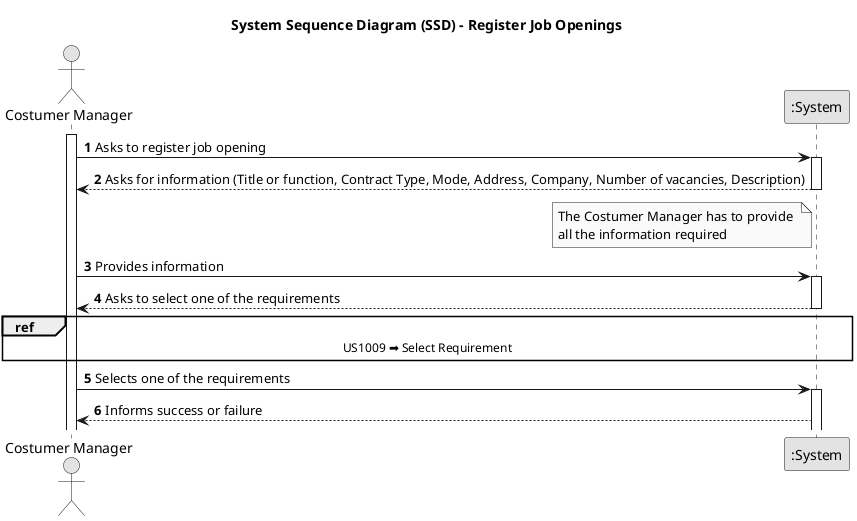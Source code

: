 @startuml
skinparam monochrome true
skinparam packageStyle rectangle
skinparam shadowing false

title System Sequence Diagram (SSD) - Register Job Openings

autonumber

actor "Costumer Manager" as Manager
participant ":System" as System

activate Manager

    Manager -> System : Asks to register job opening
    activate System
        
        System --> Manager : Asks for information (Title or function, Contract Type, Mode, Address, Company, Number of vacancies, Description)
            note left System : The Costumer Manager has to provide \nall the information required

    deactivate System

    Manager -> System : Provides information
    activate System

        System --> Manager : Asks to select one of the requirements
        ref over System, Manager : US1009 ➡️ Select Requirement

    deactivate System

    Manager -> System : Selects one of the requirements
    activate System

        System --> Manager : Informs success or failure

@enduml